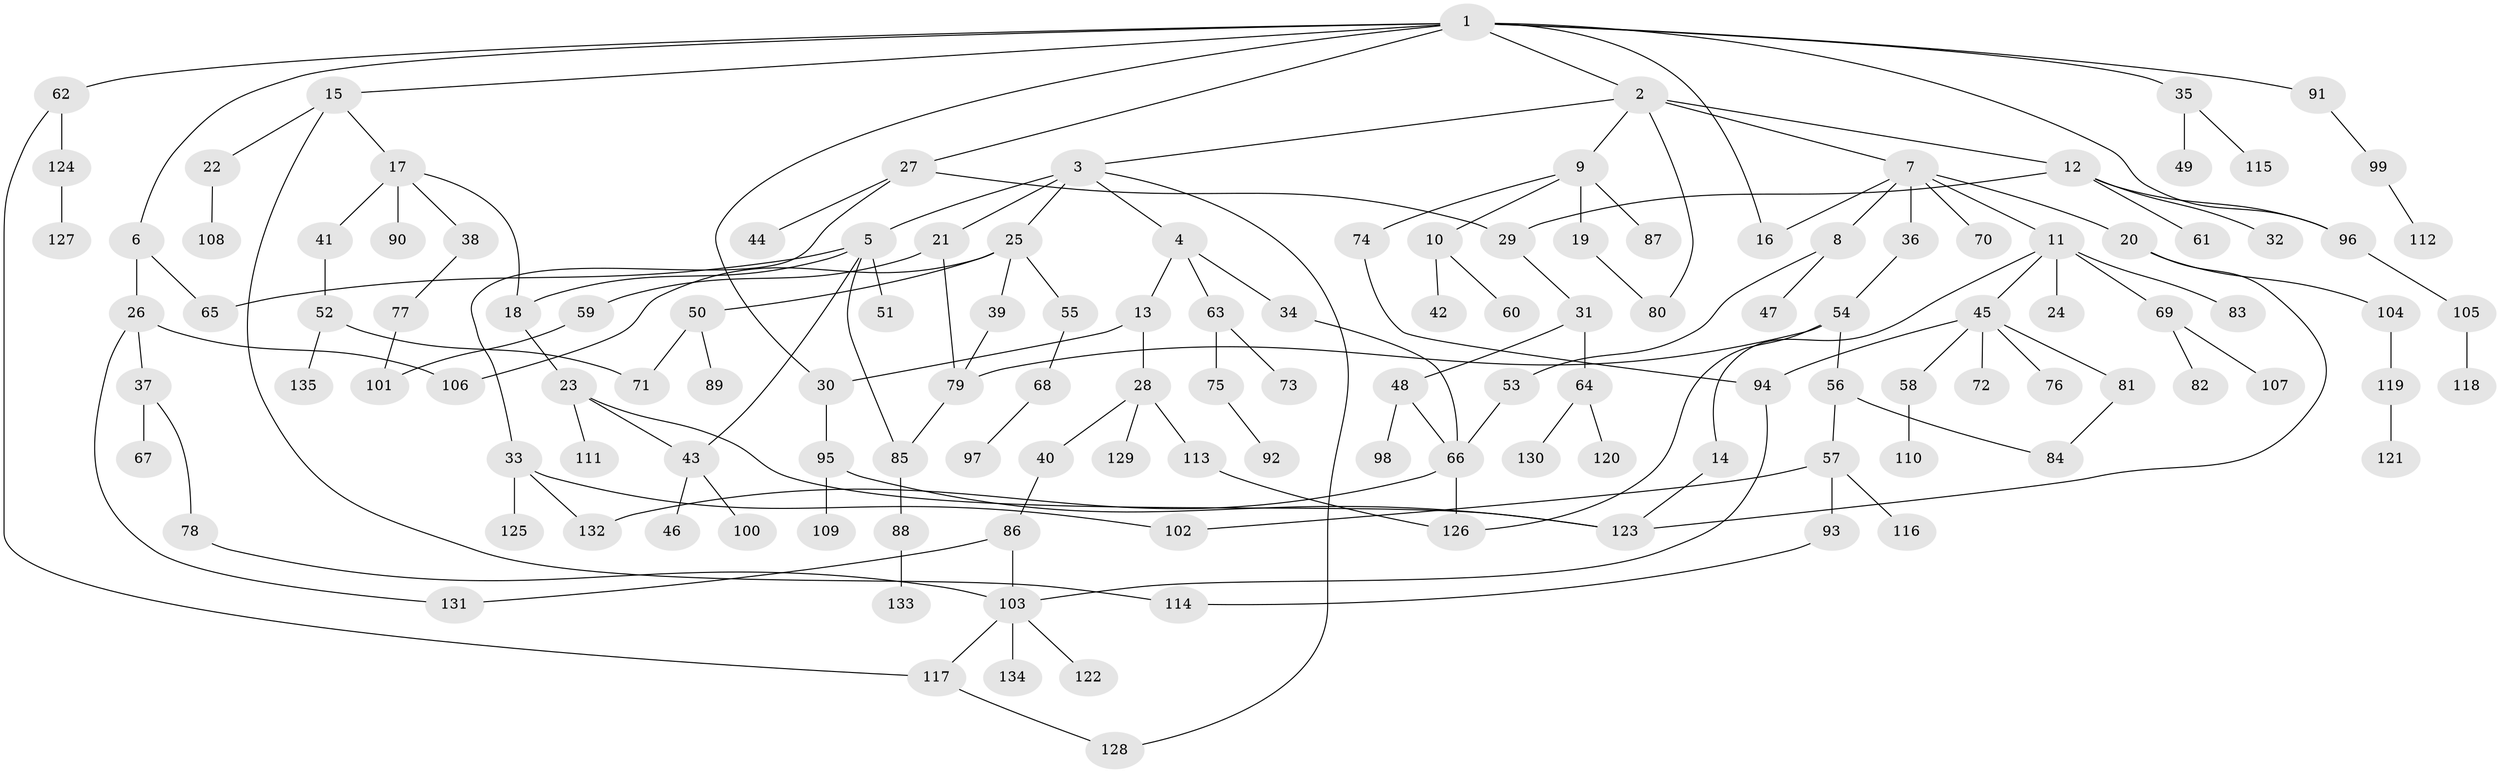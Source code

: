 // coarse degree distribution, {11: 0.012195121951219513, 6: 0.024390243902439025, 9: 0.012195121951219513, 4: 0.08536585365853659, 5: 0.0975609756097561, 2: 0.32926829268292684, 3: 0.2073170731707317, 1: 0.23170731707317074}
// Generated by graph-tools (version 1.1) at 2025/49/03/04/25 22:49:03]
// undirected, 135 vertices, 165 edges
graph export_dot {
  node [color=gray90,style=filled];
  1;
  2;
  3;
  4;
  5;
  6;
  7;
  8;
  9;
  10;
  11;
  12;
  13;
  14;
  15;
  16;
  17;
  18;
  19;
  20;
  21;
  22;
  23;
  24;
  25;
  26;
  27;
  28;
  29;
  30;
  31;
  32;
  33;
  34;
  35;
  36;
  37;
  38;
  39;
  40;
  41;
  42;
  43;
  44;
  45;
  46;
  47;
  48;
  49;
  50;
  51;
  52;
  53;
  54;
  55;
  56;
  57;
  58;
  59;
  60;
  61;
  62;
  63;
  64;
  65;
  66;
  67;
  68;
  69;
  70;
  71;
  72;
  73;
  74;
  75;
  76;
  77;
  78;
  79;
  80;
  81;
  82;
  83;
  84;
  85;
  86;
  87;
  88;
  89;
  90;
  91;
  92;
  93;
  94;
  95;
  96;
  97;
  98;
  99;
  100;
  101;
  102;
  103;
  104;
  105;
  106;
  107;
  108;
  109;
  110;
  111;
  112;
  113;
  114;
  115;
  116;
  117;
  118;
  119;
  120;
  121;
  122;
  123;
  124;
  125;
  126;
  127;
  128;
  129;
  130;
  131;
  132;
  133;
  134;
  135;
  1 -- 2;
  1 -- 6;
  1 -- 15;
  1 -- 27;
  1 -- 35;
  1 -- 62;
  1 -- 91;
  1 -- 16;
  1 -- 30;
  1 -- 96;
  2 -- 3;
  2 -- 7;
  2 -- 9;
  2 -- 12;
  2 -- 80;
  3 -- 4;
  3 -- 5;
  3 -- 21;
  3 -- 25;
  3 -- 128;
  4 -- 13;
  4 -- 34;
  4 -- 63;
  5 -- 18;
  5 -- 51;
  5 -- 65;
  5 -- 85;
  5 -- 43;
  6 -- 26;
  6 -- 65;
  7 -- 8;
  7 -- 11;
  7 -- 16;
  7 -- 20;
  7 -- 36;
  7 -- 70;
  8 -- 47;
  8 -- 53;
  9 -- 10;
  9 -- 19;
  9 -- 74;
  9 -- 87;
  10 -- 42;
  10 -- 60;
  11 -- 14;
  11 -- 24;
  11 -- 45;
  11 -- 69;
  11 -- 83;
  12 -- 29;
  12 -- 32;
  12 -- 61;
  12 -- 96;
  13 -- 28;
  13 -- 30;
  14 -- 123;
  15 -- 17;
  15 -- 22;
  15 -- 114;
  17 -- 38;
  17 -- 41;
  17 -- 90;
  17 -- 18;
  18 -- 23;
  19 -- 80;
  20 -- 104;
  20 -- 123;
  21 -- 59;
  21 -- 79;
  22 -- 108;
  23 -- 43;
  23 -- 111;
  23 -- 123;
  25 -- 39;
  25 -- 50;
  25 -- 55;
  25 -- 106;
  26 -- 37;
  26 -- 106;
  26 -- 131;
  27 -- 33;
  27 -- 44;
  27 -- 29;
  28 -- 40;
  28 -- 113;
  28 -- 129;
  29 -- 31;
  30 -- 95;
  31 -- 48;
  31 -- 64;
  33 -- 125;
  33 -- 132;
  33 -- 102;
  34 -- 66;
  35 -- 49;
  35 -- 115;
  36 -- 54;
  37 -- 67;
  37 -- 78;
  38 -- 77;
  39 -- 79;
  40 -- 86;
  41 -- 52;
  43 -- 46;
  43 -- 100;
  45 -- 58;
  45 -- 72;
  45 -- 76;
  45 -- 81;
  45 -- 94;
  48 -- 98;
  48 -- 66;
  50 -- 89;
  50 -- 71;
  52 -- 71;
  52 -- 135;
  53 -- 66;
  54 -- 56;
  54 -- 79;
  54 -- 126;
  55 -- 68;
  56 -- 57;
  56 -- 84;
  57 -- 93;
  57 -- 102;
  57 -- 116;
  58 -- 110;
  59 -- 101;
  62 -- 117;
  62 -- 124;
  63 -- 73;
  63 -- 75;
  64 -- 120;
  64 -- 130;
  66 -- 132;
  66 -- 126;
  68 -- 97;
  69 -- 82;
  69 -- 107;
  74 -- 94;
  75 -- 92;
  77 -- 101;
  78 -- 103;
  79 -- 85;
  81 -- 84;
  85 -- 88;
  86 -- 131;
  86 -- 103;
  88 -- 133;
  91 -- 99;
  93 -- 114;
  94 -- 103;
  95 -- 109;
  95 -- 123;
  96 -- 105;
  99 -- 112;
  103 -- 122;
  103 -- 134;
  103 -- 117;
  104 -- 119;
  105 -- 118;
  113 -- 126;
  117 -- 128;
  119 -- 121;
  124 -- 127;
}
